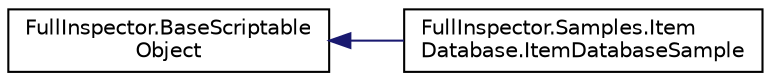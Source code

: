 digraph "Graphical Class Hierarchy"
{
  edge [fontname="Helvetica",fontsize="10",labelfontname="Helvetica",labelfontsize="10"];
  node [fontname="Helvetica",fontsize="10",shape=record];
  rankdir="LR";
  Node1 [label="FullInspector.BaseScriptable\lObject",height=0.2,width=0.4,color="black", fillcolor="white", style="filled",URL="$class_full_inspector_1_1_base_scriptable_object.html"];
  Node1 -> Node2 [dir="back",color="midnightblue",fontsize="10",style="solid",fontname="Helvetica"];
  Node2 [label="FullInspector.Samples.Item\lDatabase.ItemDatabaseSample",height=0.2,width=0.4,color="black", fillcolor="white", style="filled",URL="$class_full_inspector_1_1_samples_1_1_item_database_1_1_item_database_sample.html"];
}
